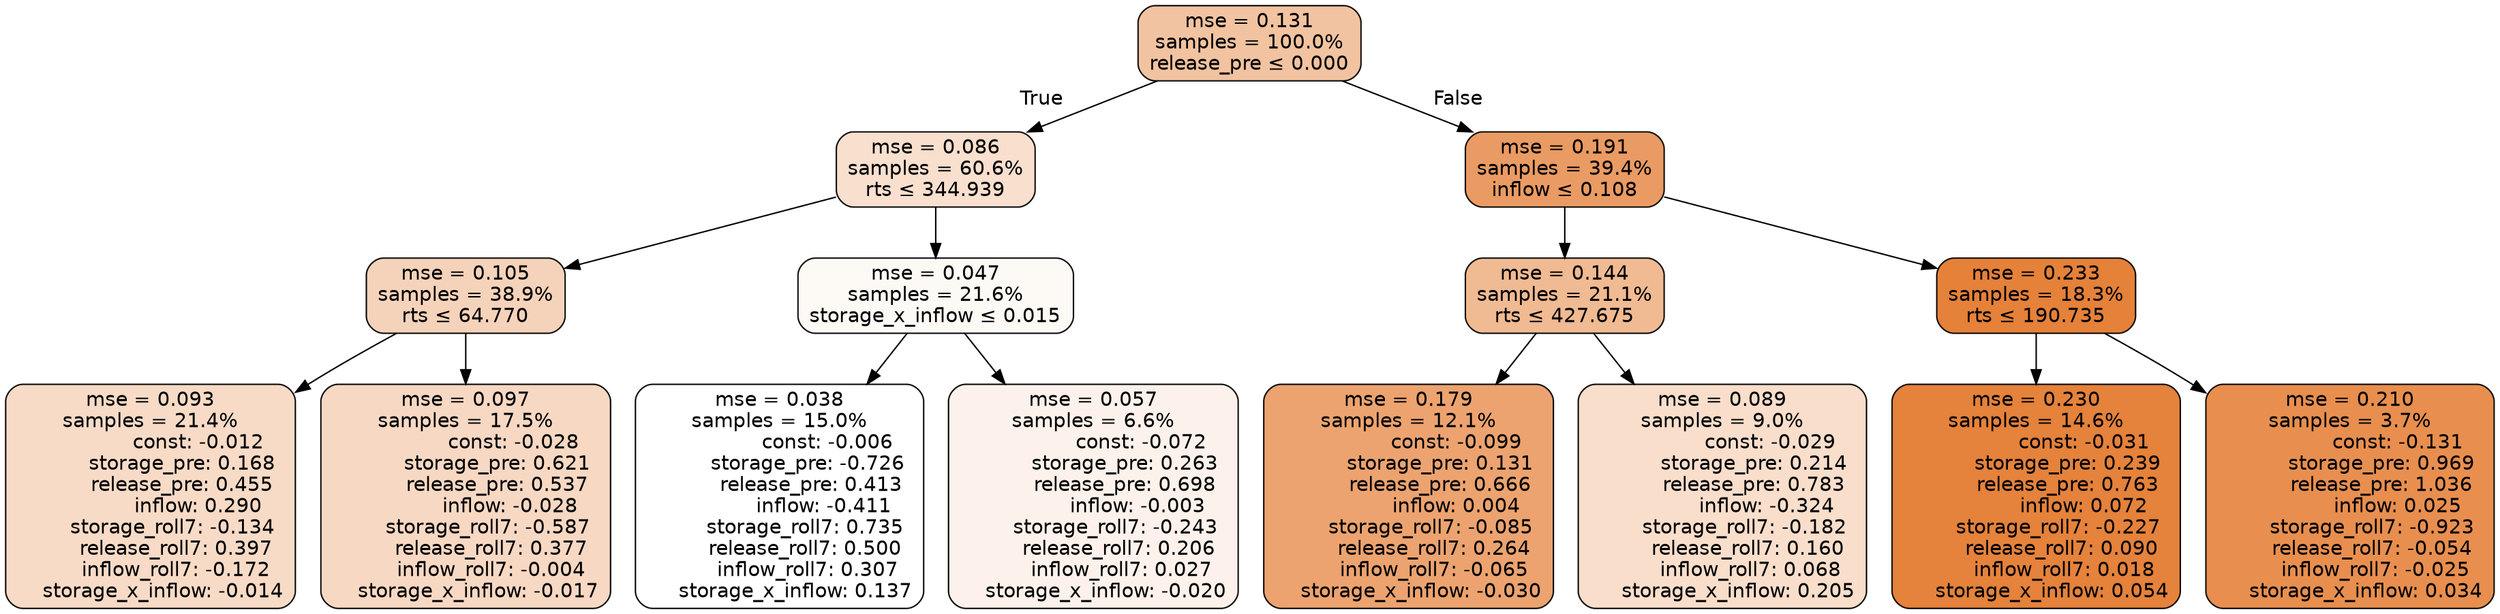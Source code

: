 digraph tree {
bgcolor="transparent"
node [shape=rectangle, style="filled, rounded", color="black", fontname=helvetica] ;
edge [fontname=helvetica] ;
	"0" [label="mse = 0.131
samples = 100.0%
release_pre &le; 0.000", fillcolor="#f2c3a0"]
	"1" [label="mse = 0.086
samples = 60.6%
rts &le; 344.939", fillcolor="#f8dfce"]
	"2" [label="mse = 0.105
samples = 38.9%
rts &le; 64.770", fillcolor="#f5d3ba"]
	"3" [label="mse = 0.093
samples = 21.4%
               const: -0.012
          storage_pre: 0.168
          release_pre: 0.455
               inflow: 0.290
       storage_roll7: -0.134
        release_roll7: 0.397
        inflow_roll7: -0.172
    storage_x_inflow: -0.014", fillcolor="#f7dbc6"]
	"4" [label="mse = 0.097
samples = 17.5%
               const: -0.028
          storage_pre: 0.621
          release_pre: 0.537
              inflow: -0.028
       storage_roll7: -0.587
        release_roll7: 0.377
        inflow_roll7: -0.004
    storage_x_inflow: -0.017", fillcolor="#f7d8c3"]
	"5" [label="mse = 0.047
samples = 21.6%
storage_x_inflow &le; 0.015", fillcolor="#fdf9f5"]
	"6" [label="mse = 0.038
samples = 15.0%
               const: -0.006
         storage_pre: -0.726
          release_pre: 0.413
              inflow: -0.411
        storage_roll7: 0.735
        release_roll7: 0.500
         inflow_roll7: 0.307
     storage_x_inflow: 0.137", fillcolor="#ffffff"]
	"7" [label="mse = 0.057
samples = 6.6%
               const: -0.072
          storage_pre: 0.263
          release_pre: 0.698
              inflow: -0.003
       storage_roll7: -0.243
        release_roll7: 0.206
         inflow_roll7: 0.027
    storage_x_inflow: -0.020", fillcolor="#fcf2eb"]
	"8" [label="mse = 0.191
samples = 39.4%
inflow &le; 0.108", fillcolor="#ea9b63"]
	"9" [label="mse = 0.144
samples = 21.1%
rts &le; 427.675", fillcolor="#f0ba92"]
	"10" [label="mse = 0.179
samples = 12.1%
               const: -0.099
          storage_pre: 0.131
          release_pre: 0.666
               inflow: 0.004
       storage_roll7: -0.085
        release_roll7: 0.264
        inflow_roll7: -0.065
    storage_x_inflow: -0.030", fillcolor="#eca36f"]
	"11" [label="mse = 0.089
samples = 9.0%
               const: -0.029
          storage_pre: 0.214
          release_pre: 0.783
              inflow: -0.324
       storage_roll7: -0.182
        release_roll7: 0.160
         inflow_roll7: 0.068
     storage_x_inflow: 0.205", fillcolor="#f8decb"]
	"12" [label="mse = 0.233
samples = 18.3%
rts &le; 190.735", fillcolor="#e58139"]
	"13" [label="mse = 0.230
samples = 14.6%
               const: -0.031
          storage_pre: 0.239
          release_pre: 0.763
               inflow: 0.072
       storage_roll7: -0.227
        release_roll7: 0.090
         inflow_roll7: 0.018
     storage_x_inflow: 0.054", fillcolor="#e5823b"]
	"14" [label="mse = 0.210
samples = 3.7%
               const: -0.131
          storage_pre: 0.969
          release_pre: 1.036
               inflow: 0.025
       storage_roll7: -0.923
       release_roll7: -0.054
        inflow_roll7: -0.025
     storage_x_inflow: 0.034", fillcolor="#e88f4f"]

	"0" -> "1" [labeldistance=2.5, labelangle=45, headlabel="True"]
	"1" -> "2"
	"2" -> "3"
	"2" -> "4"
	"1" -> "5"
	"5" -> "6"
	"5" -> "7"
	"0" -> "8" [labeldistance=2.5, labelangle=-45, headlabel="False"]
	"8" -> "9"
	"9" -> "10"
	"9" -> "11"
	"8" -> "12"
	"12" -> "13"
	"12" -> "14"
}